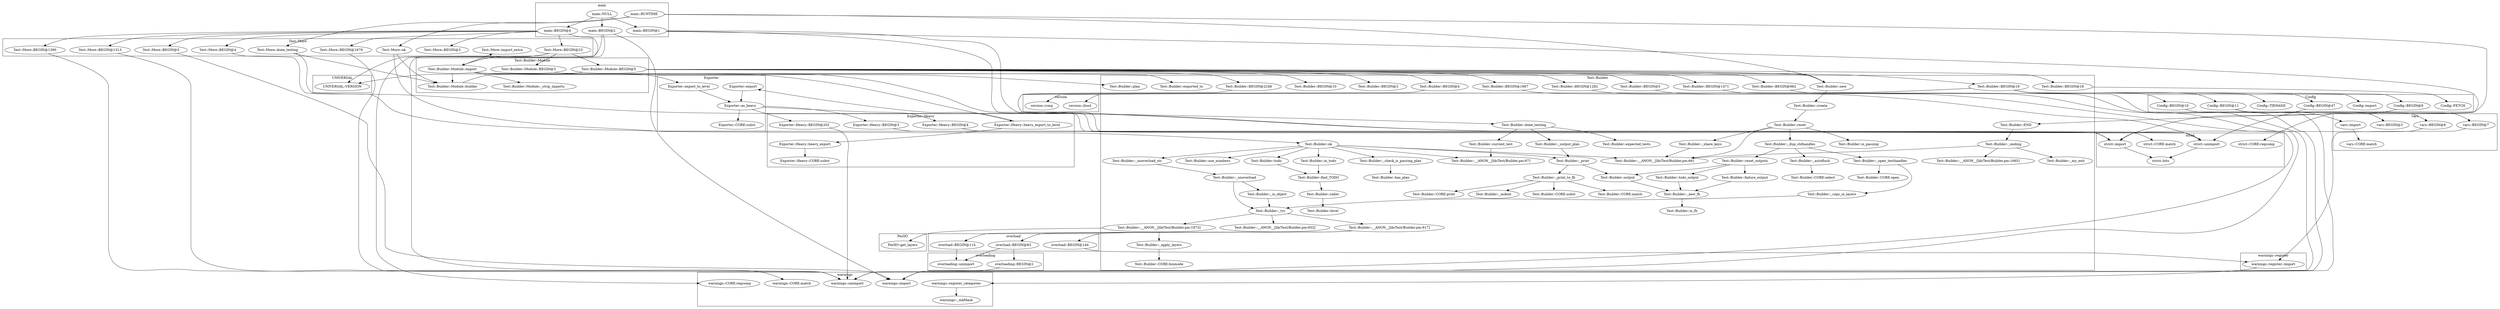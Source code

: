 digraph {
graph [overlap=false]
subgraph cluster_UNIVERSAL {
	label="UNIVERSAL";
	"UNIVERSAL::VERSION";
}
subgraph cluster_Test_More {
	label="Test::More";
	"Test::More::BEGIN@1679";
	"Test::More::done_testing";
	"Test::More::BEGIN@1313";
	"Test::More::ok";
	"Test::More::import_extra";
	"Test::More::BEGIN@4";
	"Test::More::BEGIN@23";
	"Test::More::BEGIN@3";
	"Test::More::BEGIN@5";
	"Test::More::BEGIN@1390";
}
subgraph cluster_PerlIO {
	label="PerlIO";
	"PerlIO::get_layers";
}
subgraph cluster_warnings {
	label="warnings";
	"warnings::unimport";
	"warnings::CORE:regcomp";
	"warnings::CORE:match";
	"warnings::register_categories";
	"warnings::_mkMask";
	"warnings::import";
}
subgraph cluster_vars {
	label="vars";
	"vars::CORE:match";
	"vars::BEGIN@3";
	"vars::BEGIN@8";
	"vars::BEGIN@7";
	"vars::import";
}
subgraph cluster_warnings_register {
	label="warnings::register";
	"warnings::register::import";
}
subgraph cluster_strict {
	label="strict";
	"strict::import";
	"strict::unimport";
	"strict::CORE:match";
	"strict::CORE:regcomp";
	"strict::bits";
}
subgraph cluster_overload {
	label="overload";
	"overload::BEGIN@114";
	"overload::BEGIN@144";
	"overload::BEGIN@83";
}
subgraph cluster_version {
	label="version";
	"version::(bool";
	"version::(cmp";
}
subgraph cluster_Config {
	label="Config";
	"Config::TIEHASH";
	"Config::BEGIN@47";
	"Config::FETCH";
	"Config::BEGIN@11";
	"Config::import";
	"Config::BEGIN@10";
	"Config::BEGIN@9";
}
subgraph cluster_overloading {
	label="overloading";
	"overloading::BEGIN@2";
	"overloading::unimport";
}
subgraph cluster_Test_Builder {
	label="Test::Builder";
	"Test::Builder::_is_object";
	"Test::Builder::_print_to_fh";
	"Test::Builder::_new_fh";
	"Test::Builder::exported_to";
	"Test::Builder::todo";
	"Test::Builder::BEGIN@1282";
	"Test::Builder::reset_outputs";
	"Test::Builder::has_plan";
	"Test::Builder::reset";
	"Test::Builder::__ANON__[lib/Test/Builder.pm:917]";
	"Test::Builder::BEGIN@1667";
	"Test::Builder::_share_keys";
	"Test::Builder::_apply_layers";
	"Test::Builder::BEGIN@5";
	"Test::Builder::is_passing";
	"Test::Builder::__ANON__[lib/Test/Builder.pm:1973]";
	"Test::Builder::CORE:select";
	"Test::Builder::output";
	"Test::Builder::__ANON__[lib/Test/Builder.pm:66]";
	"Test::Builder::ok";
	"Test::Builder::BEGIN@3";
	"Test::Builder::done_testing";
	"Test::Builder::BEGIN@2248";
	"Test::Builder::CORE:binmode";
	"Test::Builder::CORE:open";
	"Test::Builder::current_test";
	"Test::Builder::END";
	"Test::Builder::__ANON__[lib/Test/Builder.pm:67]";
	"Test::Builder::use_numbers";
	"Test::Builder::find_TODO";
	"Test::Builder::_unoverload";
	"Test::Builder::BEGIN@10";
	"Test::Builder::_unoverload_str";
	"Test::Builder::expected_tests";
	"Test::Builder::_output_plan";
	"Test::Builder::_print";
	"Test::Builder::_my_exit";
	"Test::Builder::CORE:subst";
	"Test::Builder::BEGIN@4";
	"Test::Builder::level";
	"Test::Builder::CORE:match";
	"Test::Builder::failure_output";
	"Test::Builder::_try";
	"Test::Builder::in_todo";
	"Test::Builder::_dup_stdhandles";
	"Test::Builder::caller";
	"Test::Builder::todo_output";
	"Test::Builder::plan";
	"Test::Builder::is_fh";
	"Test::Builder::__ANON__[lib/Test/Builder.pm:933]";
	"Test::Builder::BEGIN@1471";
	"Test::Builder::__ANON__[lib/Test/Builder.pm:1665]";
	"Test::Builder::BEGIN@18";
	"Test::Builder::CORE:print";
	"Test::Builder::_autoflush";
	"Test::Builder::create";
	"Test::Builder::_open_testhandles";
	"Test::Builder::new";
	"Test::Builder::BEGIN@962";
	"Test::Builder::_copy_io_layers";
	"Test::Builder::_check_is_passing_plan";
	"Test::Builder::BEGIN@19";
	"Test::Builder::_indent";
	"Test::Builder::_ending";
}
subgraph cluster_Exporter {
	label="Exporter";
	"Exporter::export";
	"Exporter::as_heavy";
	"Exporter::CORE:subst";
	"Exporter::export_to_level";
}
subgraph cluster_Test_Builder_Module {
	label="Test::Builder::Module";
	"Test::Builder::Module::BEGIN@3";
	"Test::Builder::Module::_strip_imports";
	"Test::Builder::Module::builder";
	"Test::Builder::Module::import";
	"Test::Builder::Module::BEGIN@5";
}
subgraph cluster_Exporter_Heavy {
	label="Exporter::Heavy";
	"Exporter::Heavy::BEGIN@4";
	"Exporter::Heavy::BEGIN@202";
	"Exporter::Heavy::heavy_export";
	"Exporter::Heavy::CORE:subst";
	"Exporter::Heavy::BEGIN@3";
	"Exporter::Heavy::heavy_export_to_level";
}
subgraph cluster_main {
	label="main";
	"main::NULL";
	"main::RUNTIME";
	"main::BEGIN@1";
	"main::BEGIN@4";
	"main::BEGIN@2";
}
"Test::Builder::Module::BEGIN@5" -> "Test::Builder::BEGIN@10";
"overload::BEGIN@83" -> "overloading::BEGIN@2";
"main::BEGIN@1" -> "strict::CORE:regcomp";
"Test::More::BEGIN@23" -> "UNIVERSAL::VERSION";
"Test::Builder::Module::BEGIN@5" -> "UNIVERSAL::VERSION";
"Test::Builder::_unoverload_str" -> "Test::Builder::_unoverload";
"Test::Builder::in_todo" -> "Test::Builder::find_TODO";
"Test::Builder::todo" -> "Test::Builder::find_TODO";
"Config::BEGIN@11" -> "vars::BEGIN@8";
"Test::Builder::ok" -> "Test::Builder::_print";
"Test::Builder::_output_plan" -> "Test::Builder::_print";
"Test::Builder::done_testing" -> "Test::Builder::_output_plan";
"Test::Builder::done_testing" -> "Test::Builder::expected_tests";
"Test::Builder::ok" -> "Test::Builder::_unoverload_str";
"Test::Builder::_ending" -> "Test::Builder::_my_exit";
"Test::Builder::Module::BEGIN@5" -> "Test::Builder::BEGIN@4";
"main::NULL" -> "main::BEGIN@1";
"Test::Builder::_print_to_fh" -> "Test::Builder::CORE:subst";
"vars::BEGIN@7" -> "warnings::register::import";
"overload::BEGIN@144" -> "warnings::register::import";
"Config::BEGIN@11" -> "vars::import";
"Test::Builder::Module::import" -> "Exporter::export_to_level";
"Test::Builder::caller" -> "Test::Builder::level";
"main::BEGIN@4" -> "Test::More::BEGIN@4";
"main::RUNTIME" -> "Test::More::done_testing";
"main::BEGIN@1" -> "strict::CORE:match";
"Test::Builder::_print_to_fh" -> "Test::Builder::CORE:match";
"Test::Builder::reset_outputs" -> "Test::Builder::failure_output";
"main::BEGIN@4" -> "Test::Builder::Module::import";
"Test::More::BEGIN@23" -> "Test::Builder::Module::import";
"Test::Builder::BEGIN@19" -> "Config::BEGIN@11";
"warnings::register::import" -> "warnings::register_categories";
"Test::Builder::_is_object" -> "Test::Builder::_try";
"Test::Builder::_copy_io_layers" -> "Test::Builder::_try";
"Test::Builder::_unoverload" -> "Test::Builder::_try";
"Test::Builder::find_TODO" -> "Test::Builder::caller";
"Test::Builder::reset" -> "Test::Builder::_dup_stdhandles";
"Test::Builder::ok" -> "Test::Builder::in_todo";
"main::BEGIN@4" -> "Test::More::BEGIN@23";
"main::BEGIN@4" -> "Test::More::BEGIN@1679";
"Test::Builder::Module::import" -> "Test::Builder::plan";
"Test::More::BEGIN@23" -> "Test::Builder::Module::BEGIN@3";
"Test::Builder::reset_outputs" -> "Test::Builder::todo_output";
"Test::More::BEGIN@23" -> "Test::Builder::Module::BEGIN@5";
"Test::Builder::_try" -> "Test::Builder::__ANON__[lib/Test/Builder.pm:933]";
"Test::Builder::_new_fh" -> "Test::Builder::is_fh";
"warnings::register_categories" -> "warnings::_mkMask";
"Exporter::Heavy::BEGIN@3" -> "strict::import";
"Test::More::BEGIN@4" -> "strict::import";
"vars::BEGIN@8" -> "strict::import";
"Config::BEGIN@9" -> "strict::import";
"Test::Builder::Module::BEGIN@3" -> "strict::import";
"main::BEGIN@1" -> "strict::import";
"Test::Builder::BEGIN@4" -> "strict::import";
"Test::Builder::BEGIN@5" -> "warnings::import";
"Config::BEGIN@10" -> "warnings::import";
"Test::More::BEGIN@5" -> "warnings::import";
"overloading::BEGIN@2" -> "warnings::import";
"main::BEGIN@2" -> "warnings::import";
"Test::Builder::Module::BEGIN@5" -> "Test::Builder::BEGIN@1471";
"Test::Builder::_dup_stdhandles" -> "Test::Builder::_autoflush";
"Test::Builder::BEGIN@19" -> "Config::BEGIN@47";
"main::BEGIN@2" -> "warnings::CORE:regcomp";
"main::BEGIN@2" -> "warnings::CORE:match";
"Test::Builder::_print_to_fh" -> "Test::Builder::CORE:print";
"Test::Builder::Module::BEGIN@5" -> "Test::Builder::BEGIN@18";
"Test::Builder::_ending" -> "Test::Builder::__ANON__[lib/Test/Builder.pm:1665]";
"main::RUNTIME" -> "Test::More::ok";
"Test::Builder::Module::BEGIN@5" -> "Test::Builder::new";
"Test::Builder::Module::builder" -> "Test::Builder::new";
"main::RUNTIME" -> "Test::Builder::new";
"Test::Builder::_dup_stdhandles" -> "Test::Builder::_open_testhandles";
"Exporter::as_heavy" -> "Exporter::CORE:subst";
"Exporter::as_heavy" -> "Exporter::Heavy::BEGIN@202";
"Test::Builder::new" -> "Test::Builder::create";
"Test::Builder::Module::BEGIN@5" -> "Test::Builder::BEGIN@19";
"Test::Builder::__ANON__[lib/Test/Builder.pm:917]" -> "overload::BEGIN@114";
"Test::Builder::ok" -> "Test::Builder::_check_is_passing_plan";
"Test::Builder::Module::BEGIN@5" -> "Test::Builder::BEGIN@962";
"Test::Builder::_open_testhandles" -> "Test::Builder::_copy_io_layers";
"Test::Builder::END" -> "Test::Builder::_ending";
"Test::Builder::__ANON__[lib/Test/Builder.pm:917]" -> "overload::BEGIN@83";
"Test::Builder::_print_to_fh" -> "Test::Builder::_indent";
"Test::Builder::todo_output" -> "Test::Builder::_new_fh";
"Test::Builder::output" -> "Test::Builder::_new_fh";
"Test::Builder::failure_output" -> "Test::Builder::_new_fh";
"Test::Builder::BEGIN@19" -> "version::(cmp";
"Test::Builder::BEGIN@19" -> "version::(bool";
"Test::Builder::_print" -> "Test::Builder::_print_to_fh";
"Test::Builder::_unoverload" -> "Test::Builder::_is_object";
"Test::Builder::Module::import" -> "Test::Builder::exported_to";
"Config::BEGIN@11" -> "vars::BEGIN@7";
"Test::Builder::ok" -> "Test::Builder::todo";
"main::BEGIN@4" -> "Test::More::BEGIN@1390";
"Test::Builder::_check_is_passing_plan" -> "Test::Builder::has_plan";
"Test::Builder::Module::import" -> "Test::Builder::Module::builder";
"Test::More::ok" -> "Test::Builder::Module::builder";
"Test::More::done_testing" -> "Test::Builder::Module::builder";
"Test::Builder::_dup_stdhandles" -> "Test::Builder::reset_outputs";
"Test::Builder::__ANON__[lib/Test/Builder.pm:1973]" -> "PerlIO::get_layers";
"Test::Builder::Module::BEGIN@5" -> "Test::Builder::BEGIN@1282";
"Test::Builder::create" -> "Test::Builder::reset";
"Test::Builder::Module::import" -> "Exporter::Heavy::heavy_export_to_level";
"Test::Builder::__ANON__[lib/Test/Builder.pm:1973]" -> "Test::Builder::_apply_layers";
"Config::BEGIN@11" -> "vars::BEGIN@3";
"Test::Builder::reset" -> "Test::Builder::_share_keys";
"Test::Builder::_try" -> "Test::Builder::__ANON__[lib/Test/Builder.pm:917]";
"Test::Builder::Module::BEGIN@5" -> "Test::Builder::BEGIN@1667";
"Config::BEGIN@47" -> "strict::unimport";
"Test::Builder::BEGIN@2248" -> "strict::unimport";
"Test::Builder::BEGIN@1667" -> "strict::unimport";
"Exporter::Heavy::BEGIN@4" -> "strict::unimport";
"Test::Builder::BEGIN@19" -> "Config::TIEHASH";
"Test::Builder::BEGIN@19" -> "Config::import";
"Test::Builder::Module::BEGIN@5" -> "Test::Builder::BEGIN@5";
"main::BEGIN@4" -> "Test::More::BEGIN@3";
"Exporter::Heavy::heavy_export_to_level" -> "Exporter::Heavy::heavy_export";
"Test::Builder::reset" -> "Test::Builder::is_passing";
"Exporter::Heavy::heavy_export_to_level" -> "Exporter::export";
"Exporter::export" -> "Exporter::as_heavy";
"Exporter::export_to_level" -> "Exporter::as_heavy";
"Test::Builder::BEGIN@19" -> "Config::BEGIN@9";
"vars::import" -> "vars::CORE:match";
"Test::Builder::_try" -> "Test::Builder::__ANON__[lib/Test/Builder.pm:1973]";
"Test::Builder::Module::import" -> "Test::Builder::Module::_strip_imports";
"main::NULL" -> "main::BEGIN@2";
"Test::Builder::reset" -> "Test::Builder::__ANON__[lib/Test/Builder.pm:66]";
"Test::Builder::_ending" -> "Test::Builder::__ANON__[lib/Test/Builder.pm:66]";
"Test::Builder::_share_keys" -> "Test::Builder::__ANON__[lib/Test/Builder.pm:66]";
"Test::Builder::ok" -> "Test::Builder::__ANON__[lib/Test/Builder.pm:66]";
"Test::Builder::_print" -> "Test::Builder::output";
"Test::Builder::reset_outputs" -> "Test::Builder::output";
"Test::Builder::BEGIN@18" -> "Config::FETCH";
"Test::Builder::_autoflush" -> "Test::Builder::CORE:select";
"Test::More::ok" -> "Test::Builder::ok";
"main::NULL" -> "main::BEGIN@4";
"Test::Builder::BEGIN@19" -> "Config::BEGIN@10";
"overload::BEGIN@83" -> "overloading::unimport";
"overload::BEGIN@114" -> "overloading::unimport";
"Test::Builder::BEGIN@962" -> "warnings::unimport";
"Test::More::BEGIN@1390" -> "warnings::unimport";
"Test::More::BEGIN@1313" -> "warnings::unimport";
"Test::Builder::BEGIN@1282" -> "warnings::unimport";
"Test::More::BEGIN@1679" -> "warnings::unimport";
"Exporter::Heavy::BEGIN@202" -> "warnings::unimport";
"Test::Builder::BEGIN@1471" -> "warnings::unimport";
"strict::unimport" -> "strict::bits";
"strict::import" -> "strict::bits";
"Test::Builder::Module::BEGIN@5" -> "Test::Builder::BEGIN@2248";
"Test::More::done_testing" -> "Test::Builder::done_testing";
"Test::Builder::Module::BEGIN@5" -> "Test::Builder::BEGIN@3";
"Exporter::as_heavy" -> "Exporter::Heavy::BEGIN@3";
"Test::Builder::__ANON__[lib/Test/Builder.pm:917]" -> "overload::BEGIN@144";
"Test::Builder::Module::import" -> "Test::More::import_extra";
"main::BEGIN@4" -> "Test::More::BEGIN@1313";
"Test::Builder::_open_testhandles" -> "Test::Builder::CORE:open";
"Test::Builder::_apply_layers" -> "Test::Builder::CORE:binmode";
"Exporter::Heavy::heavy_export" -> "Exporter::Heavy::CORE:subst";
"Test::Builder::done_testing" -> "Test::Builder::current_test";
"Exporter::as_heavy" -> "Exporter::Heavy::BEGIN@4";
"Test::Builder::ok" -> "Test::Builder::use_numbers";
"Test::Builder::current_test" -> "Test::Builder::__ANON__[lib/Test/Builder.pm:67]";
"Test::Builder::ok" -> "Test::Builder::__ANON__[lib/Test/Builder.pm:67]";
"main::RUNTIME" -> "Test::Builder::END";
"main::BEGIN@4" -> "Test::More::BEGIN@5";
}
